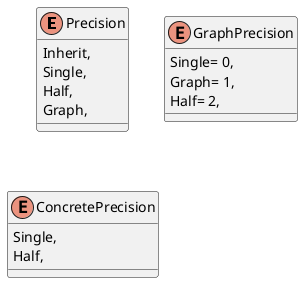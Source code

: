 @startuml
enum Precision {
    Inherit,
    Single,
    Half,
    Graph,
}
enum GraphPrecision {
    Single= 0,
    Graph= 1,
    Half= 2,
}
enum ConcretePrecision {
    Single,
    Half,
}
@enduml
